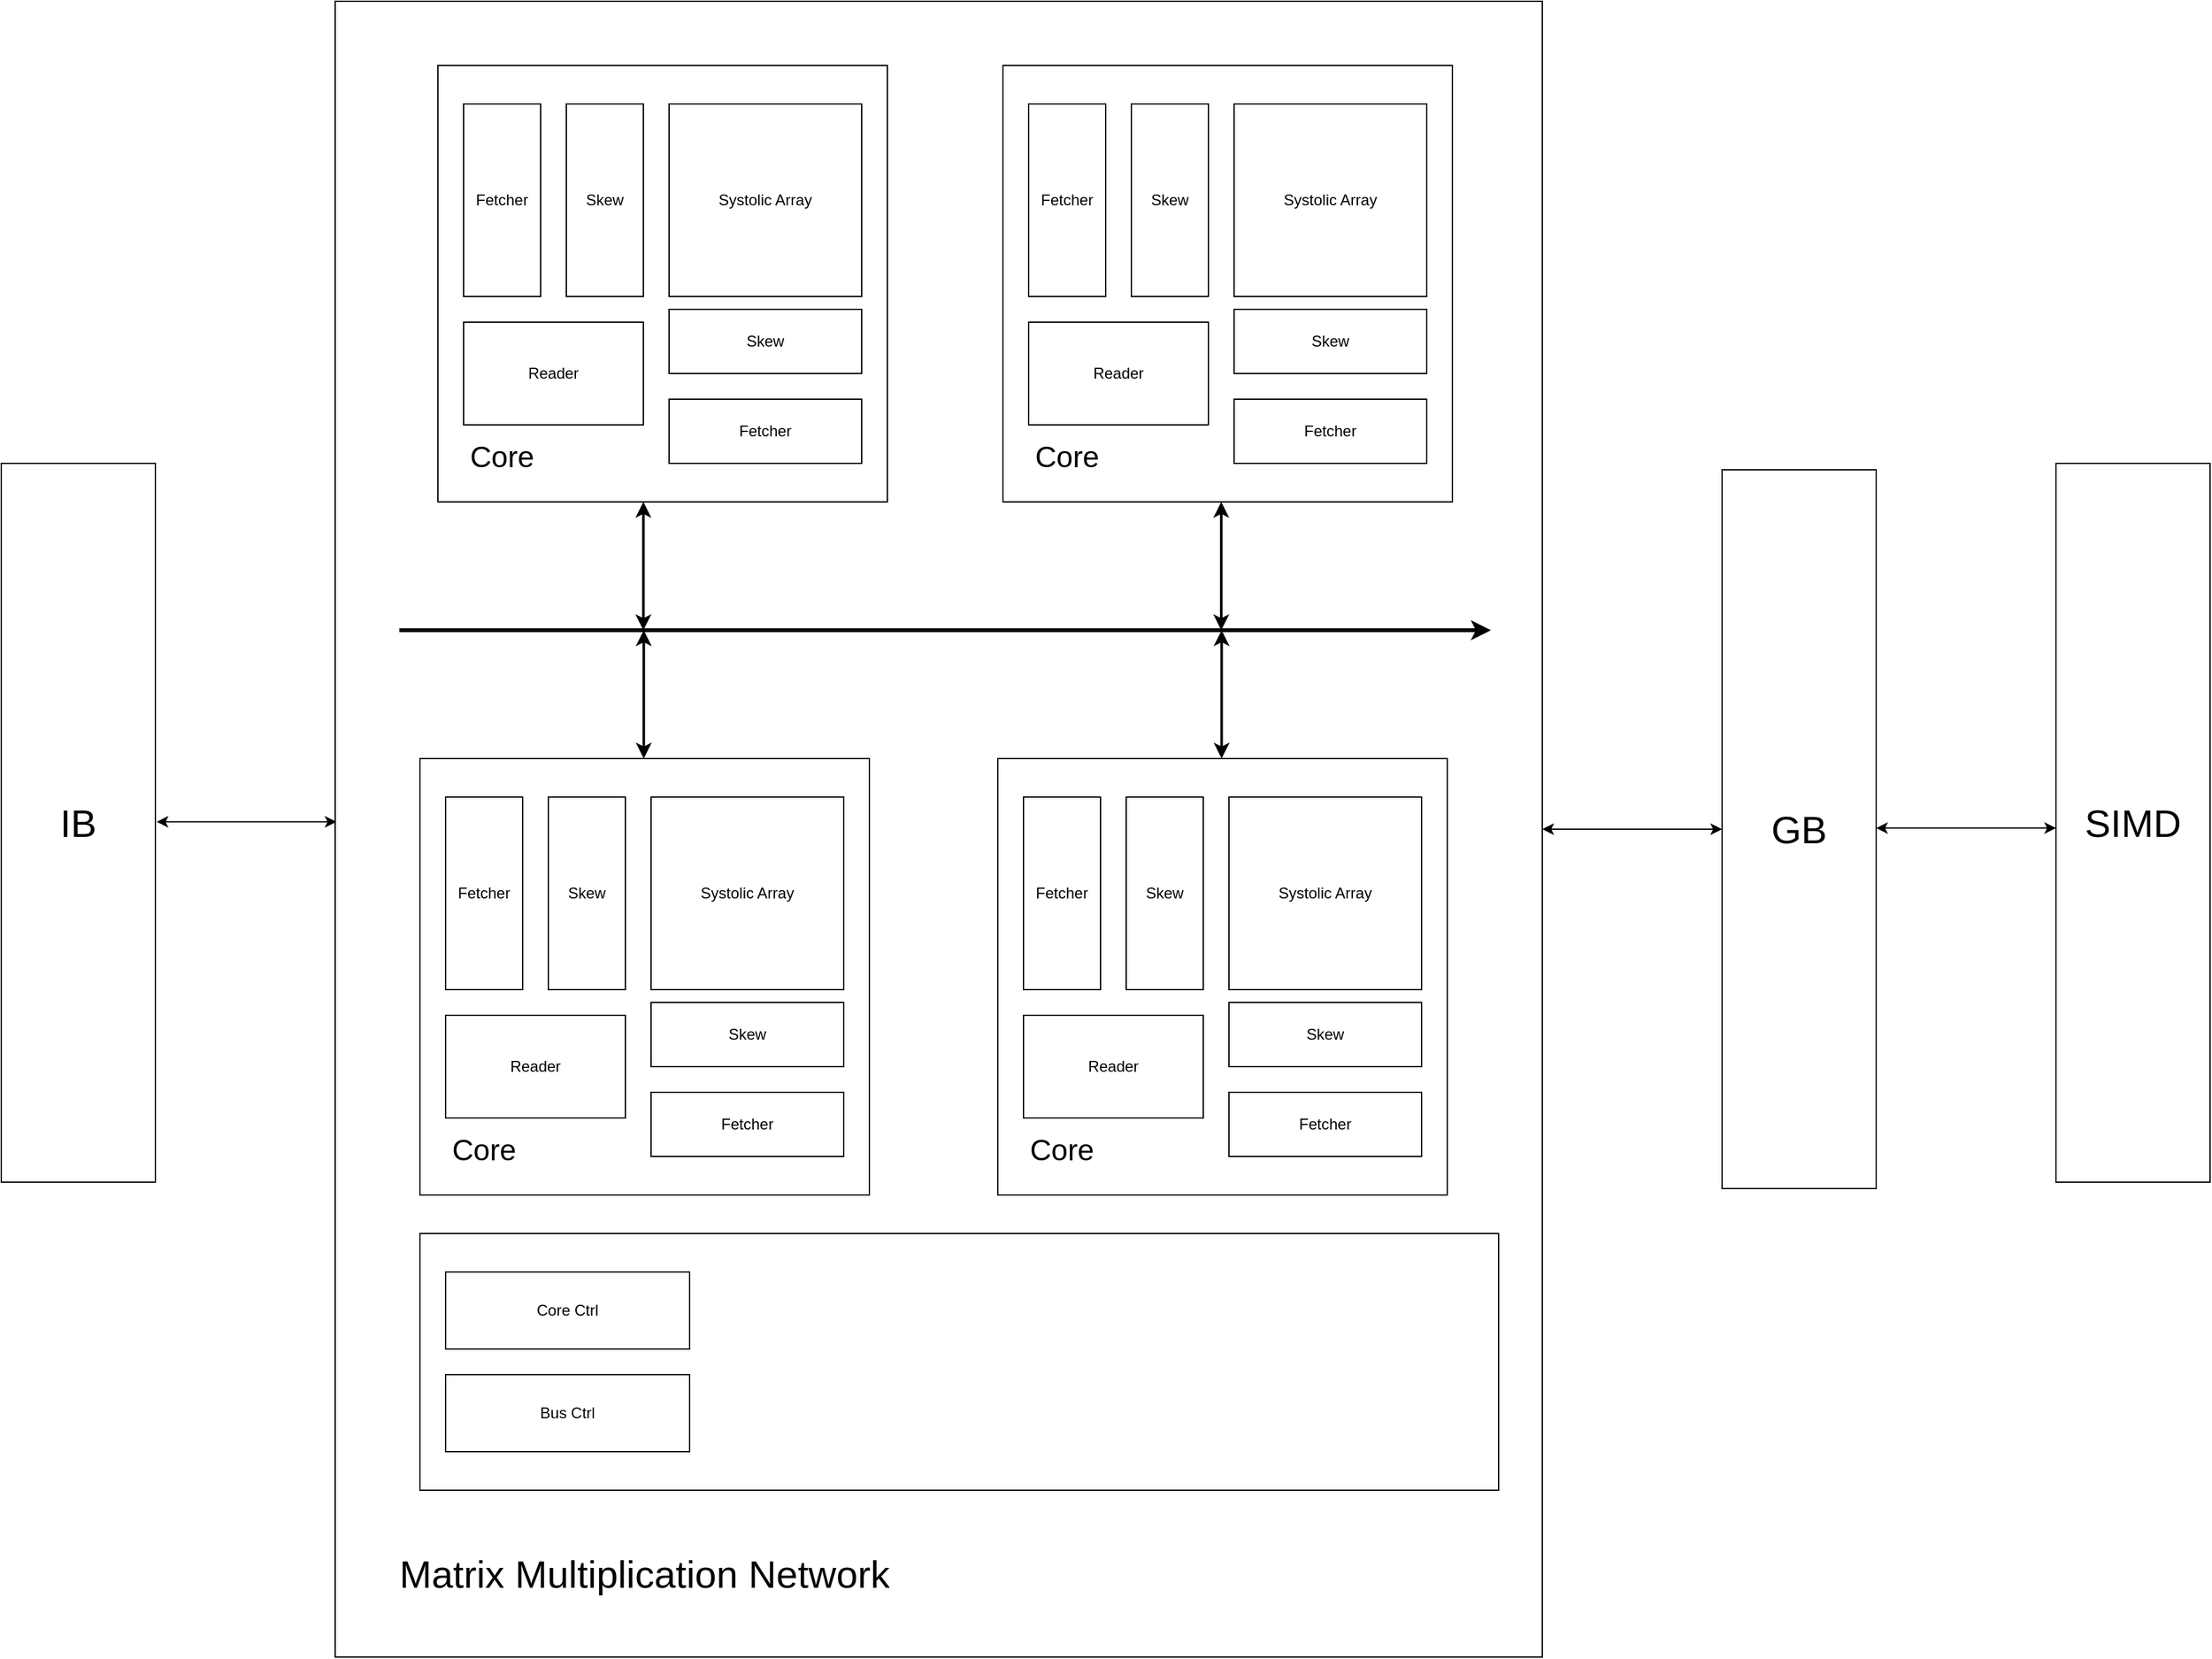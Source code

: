 <mxfile version="22.1.0" type="github">
  <diagram name="Page-1" id="BuLkYzYD_J0hkiu4NAHW">
    <mxGraphModel dx="2222" dy="967" grid="1" gridSize="10" guides="1" tooltips="1" connect="1" arrows="1" fold="1" page="1" pageScale="1" pageWidth="850" pageHeight="1100" math="0" shadow="0">
      <root>
        <mxCell id="0" />
        <mxCell id="1" parent="0" />
        <mxCell id="d6kypXudPr4pIB-ikCon-34" value="" style="rounded=0;whiteSpace=wrap;html=1;" vertex="1" parent="1">
          <mxGeometry x="40" y="160" width="940" height="1290" as="geometry" />
        </mxCell>
        <mxCell id="Rb40YyXB7E7N2DCQwQ0s-6" value="&lt;font style=&quot;font-size: 30px;&quot;&gt;IB&lt;/font&gt;" style="rounded=0;whiteSpace=wrap;html=1;" parent="1" vertex="1">
          <mxGeometry x="-220" y="520" width="120" height="560" as="geometry" />
        </mxCell>
        <mxCell id="Rb40YyXB7E7N2DCQwQ0s-7" value="" style="endArrow=classic;html=1;rounded=0;strokeWidth=3;" parent="1" edge="1">
          <mxGeometry width="50" height="50" relative="1" as="geometry">
            <mxPoint x="90" y="650" as="sourcePoint" />
            <mxPoint x="940" y="650" as="targetPoint" />
          </mxGeometry>
        </mxCell>
        <mxCell id="d6kypXudPr4pIB-ikCon-36" value="" style="rounded=0;whiteSpace=wrap;html=1;" vertex="1" parent="1">
          <mxGeometry x="106" y="1120" width="840" height="200" as="geometry" />
        </mxCell>
        <mxCell id="Rb40YyXB7E7N2DCQwQ0s-8" value="" style="endArrow=classic;html=1;rounded=0;entryX=0.5;entryY=1;entryDx=0;entryDy=0;startArrow=classic;startFill=1;strokeWidth=2;" parent="1" edge="1">
          <mxGeometry width="50" height="50" relative="1" as="geometry">
            <mxPoint x="280" y="650" as="sourcePoint" />
            <mxPoint x="280.0" y="550" as="targetPoint" />
          </mxGeometry>
        </mxCell>
        <mxCell id="Rb40YyXB7E7N2DCQwQ0s-15" value="Bus Ctrl" style="rounded=0;whiteSpace=wrap;html=1;" parent="1" vertex="1">
          <mxGeometry x="126" y="1230" width="190" height="60" as="geometry" />
        </mxCell>
        <mxCell id="Rb40YyXB7E7N2DCQwQ0s-24" value="" style="endArrow=classic;html=1;rounded=0;entryX=0.5;entryY=1;entryDx=0;entryDy=0;startArrow=classic;startFill=1;strokeWidth=2;" parent="1" edge="1">
          <mxGeometry width="50" height="50" relative="1" as="geometry">
            <mxPoint x="730" y="650" as="sourcePoint" />
            <mxPoint x="730.0" y="550" as="targetPoint" />
          </mxGeometry>
        </mxCell>
        <mxCell id="Rb40YyXB7E7N2DCQwQ0s-25" value="Core Ctrl" style="rounded=0;whiteSpace=wrap;html=1;" parent="1" vertex="1">
          <mxGeometry x="126" y="1150" width="190" height="60" as="geometry" />
        </mxCell>
        <mxCell id="d6kypXudPr4pIB-ikCon-1" value="" style="group" vertex="1" connectable="0" parent="1">
          <mxGeometry x="120" y="210" width="350" height="340" as="geometry" />
        </mxCell>
        <mxCell id="Rb40YyXB7E7N2DCQwQ0s-11" value="" style="rounded=0;whiteSpace=wrap;html=1;fillColor=default;" parent="d6kypXudPr4pIB-ikCon-1" vertex="1">
          <mxGeometry width="350" height="340" as="geometry" />
        </mxCell>
        <mxCell id="Rb40YyXB7E7N2DCQwQ0s-1" value="Systolic Array" style="whiteSpace=wrap;html=1;aspect=fixed;" parent="d6kypXudPr4pIB-ikCon-1" vertex="1">
          <mxGeometry x="180" y="30" width="150" height="150" as="geometry" />
        </mxCell>
        <mxCell id="Rb40YyXB7E7N2DCQwQ0s-2" value="Skew" style="rounded=0;whiteSpace=wrap;html=1;" parent="d6kypXudPr4pIB-ikCon-1" vertex="1">
          <mxGeometry x="100" y="30" width="60" height="150" as="geometry" />
        </mxCell>
        <mxCell id="Rb40YyXB7E7N2DCQwQ0s-3" value="Skew" style="rounded=0;whiteSpace=wrap;html=1;" parent="d6kypXudPr4pIB-ikCon-1" vertex="1">
          <mxGeometry x="180" y="190" width="150" height="50" as="geometry" />
        </mxCell>
        <mxCell id="Rb40YyXB7E7N2DCQwQ0s-4" value="Fetcher" style="rounded=0;whiteSpace=wrap;html=1;" parent="d6kypXudPr4pIB-ikCon-1" vertex="1">
          <mxGeometry x="20" y="30" width="60" height="150" as="geometry" />
        </mxCell>
        <mxCell id="Rb40YyXB7E7N2DCQwQ0s-5" value="Fetcher" style="rounded=0;whiteSpace=wrap;html=1;" parent="d6kypXudPr4pIB-ikCon-1" vertex="1">
          <mxGeometry x="180" y="260" width="150" height="50" as="geometry" />
        </mxCell>
        <mxCell id="Rb40YyXB7E7N2DCQwQ0s-12" value="Core" style="text;html=1;strokeColor=none;fillColor=none;align=center;verticalAlign=middle;whiteSpace=wrap;rounded=0;fontSize=23;" parent="d6kypXudPr4pIB-ikCon-1" vertex="1">
          <mxGeometry x="20" y="290" width="60" height="30" as="geometry" />
        </mxCell>
        <mxCell id="Rb40YyXB7E7N2DCQwQ0s-13" value="Reader" style="rounded=0;whiteSpace=wrap;html=1;" parent="d6kypXudPr4pIB-ikCon-1" vertex="1">
          <mxGeometry x="20" y="200" width="140" height="80" as="geometry" />
        </mxCell>
        <mxCell id="d6kypXudPr4pIB-ikCon-2" value="" style="group" vertex="1" connectable="0" parent="1">
          <mxGeometry x="560" y="210" width="350" height="340" as="geometry" />
        </mxCell>
        <mxCell id="Rb40YyXB7E7N2DCQwQ0s-16" value="" style="rounded=0;whiteSpace=wrap;html=1;fillColor=default;" parent="d6kypXudPr4pIB-ikCon-2" vertex="1">
          <mxGeometry width="350" height="340" as="geometry" />
        </mxCell>
        <mxCell id="Rb40YyXB7E7N2DCQwQ0s-17" value="Systolic Array" style="whiteSpace=wrap;html=1;aspect=fixed;" parent="d6kypXudPr4pIB-ikCon-2" vertex="1">
          <mxGeometry x="180" y="30" width="150" height="150" as="geometry" />
        </mxCell>
        <mxCell id="Rb40YyXB7E7N2DCQwQ0s-18" value="Skew" style="rounded=0;whiteSpace=wrap;html=1;" parent="d6kypXudPr4pIB-ikCon-2" vertex="1">
          <mxGeometry x="100" y="30" width="60" height="150" as="geometry" />
        </mxCell>
        <mxCell id="Rb40YyXB7E7N2DCQwQ0s-19" value="Skew" style="rounded=0;whiteSpace=wrap;html=1;" parent="d6kypXudPr4pIB-ikCon-2" vertex="1">
          <mxGeometry x="180" y="190" width="150" height="50" as="geometry" />
        </mxCell>
        <mxCell id="Rb40YyXB7E7N2DCQwQ0s-20" value="Fetcher" style="rounded=0;whiteSpace=wrap;html=1;" parent="d6kypXudPr4pIB-ikCon-2" vertex="1">
          <mxGeometry x="20" y="30" width="60" height="150" as="geometry" />
        </mxCell>
        <mxCell id="Rb40YyXB7E7N2DCQwQ0s-21" value="Fetcher" style="rounded=0;whiteSpace=wrap;html=1;" parent="d6kypXudPr4pIB-ikCon-2" vertex="1">
          <mxGeometry x="180" y="260" width="150" height="50" as="geometry" />
        </mxCell>
        <mxCell id="Rb40YyXB7E7N2DCQwQ0s-22" value="Core" style="text;html=1;strokeColor=none;fillColor=none;align=center;verticalAlign=middle;whiteSpace=wrap;rounded=0;fontSize=23;" parent="d6kypXudPr4pIB-ikCon-2" vertex="1">
          <mxGeometry x="20" y="290" width="60" height="30" as="geometry" />
        </mxCell>
        <mxCell id="Rb40YyXB7E7N2DCQwQ0s-23" value="Reader" style="rounded=0;whiteSpace=wrap;html=1;" parent="d6kypXudPr4pIB-ikCon-2" vertex="1">
          <mxGeometry x="20" y="200" width="140" height="80" as="geometry" />
        </mxCell>
        <mxCell id="d6kypXudPr4pIB-ikCon-21" value="" style="endArrow=classic;html=1;rounded=0;entryX=0.5;entryY=1;entryDx=0;entryDy=0;startArrow=classic;startFill=1;strokeWidth=2;" edge="1" parent="1">
          <mxGeometry width="50" height="50" relative="1" as="geometry">
            <mxPoint x="280.29" y="750" as="sourcePoint" />
            <mxPoint x="280.29" y="650" as="targetPoint" />
          </mxGeometry>
        </mxCell>
        <mxCell id="d6kypXudPr4pIB-ikCon-22" value="" style="group" vertex="1" connectable="0" parent="1">
          <mxGeometry x="106" y="750" width="350" height="340" as="geometry" />
        </mxCell>
        <mxCell id="d6kypXudPr4pIB-ikCon-13" value="" style="rounded=0;whiteSpace=wrap;html=1;fillColor=default;" vertex="1" parent="d6kypXudPr4pIB-ikCon-22">
          <mxGeometry width="350" height="340" as="geometry" />
        </mxCell>
        <mxCell id="d6kypXudPr4pIB-ikCon-17" value="Fetcher" style="rounded=0;whiteSpace=wrap;html=1;" vertex="1" parent="d6kypXudPr4pIB-ikCon-22">
          <mxGeometry x="20" y="30" width="60" height="150" as="geometry" />
        </mxCell>
        <mxCell id="d6kypXudPr4pIB-ikCon-15" value="Skew" style="rounded=0;whiteSpace=wrap;html=1;" vertex="1" parent="d6kypXudPr4pIB-ikCon-22">
          <mxGeometry x="100" y="30" width="60" height="150" as="geometry" />
        </mxCell>
        <mxCell id="d6kypXudPr4pIB-ikCon-14" value="Systolic Array" style="whiteSpace=wrap;html=1;aspect=fixed;" vertex="1" parent="d6kypXudPr4pIB-ikCon-22">
          <mxGeometry x="180" y="30" width="150" height="150" as="geometry" />
        </mxCell>
        <mxCell id="d6kypXudPr4pIB-ikCon-20" value="Reader" style="rounded=0;whiteSpace=wrap;html=1;" vertex="1" parent="d6kypXudPr4pIB-ikCon-22">
          <mxGeometry x="20" y="200" width="140" height="80" as="geometry" />
        </mxCell>
        <mxCell id="d6kypXudPr4pIB-ikCon-19" value="Core" style="text;html=1;strokeColor=none;fillColor=none;align=center;verticalAlign=middle;whiteSpace=wrap;rounded=0;fontSize=23;" vertex="1" parent="d6kypXudPr4pIB-ikCon-22">
          <mxGeometry x="20" y="290" width="60" height="30" as="geometry" />
        </mxCell>
        <mxCell id="d6kypXudPr4pIB-ikCon-16" value="Skew" style="rounded=0;whiteSpace=wrap;html=1;" vertex="1" parent="d6kypXudPr4pIB-ikCon-22">
          <mxGeometry x="180" y="190" width="150" height="50" as="geometry" />
        </mxCell>
        <mxCell id="d6kypXudPr4pIB-ikCon-18" value="Fetcher" style="rounded=0;whiteSpace=wrap;html=1;" vertex="1" parent="d6kypXudPr4pIB-ikCon-22">
          <mxGeometry x="180" y="260" width="150" height="50" as="geometry" />
        </mxCell>
        <mxCell id="d6kypXudPr4pIB-ikCon-23" value="" style="endArrow=classic;html=1;rounded=0;entryX=0.5;entryY=1;entryDx=0;entryDy=0;startArrow=classic;startFill=1;strokeWidth=2;" edge="1" parent="1">
          <mxGeometry width="50" height="50" relative="1" as="geometry">
            <mxPoint x="730.29" y="750" as="sourcePoint" />
            <mxPoint x="730.29" y="650" as="targetPoint" />
          </mxGeometry>
        </mxCell>
        <mxCell id="d6kypXudPr4pIB-ikCon-24" value="" style="group" vertex="1" connectable="0" parent="1">
          <mxGeometry x="556" y="750" width="350" height="340" as="geometry" />
        </mxCell>
        <mxCell id="d6kypXudPr4pIB-ikCon-25" value="" style="rounded=0;whiteSpace=wrap;html=1;fillColor=default;" vertex="1" parent="d6kypXudPr4pIB-ikCon-24">
          <mxGeometry width="350" height="340" as="geometry" />
        </mxCell>
        <mxCell id="d6kypXudPr4pIB-ikCon-26" value="Fetcher" style="rounded=0;whiteSpace=wrap;html=1;" vertex="1" parent="d6kypXudPr4pIB-ikCon-24">
          <mxGeometry x="20" y="30" width="60" height="150" as="geometry" />
        </mxCell>
        <mxCell id="d6kypXudPr4pIB-ikCon-27" value="Skew" style="rounded=0;whiteSpace=wrap;html=1;" vertex="1" parent="d6kypXudPr4pIB-ikCon-24">
          <mxGeometry x="100" y="30" width="60" height="150" as="geometry" />
        </mxCell>
        <mxCell id="d6kypXudPr4pIB-ikCon-28" value="Systolic Array" style="whiteSpace=wrap;html=1;aspect=fixed;" vertex="1" parent="d6kypXudPr4pIB-ikCon-24">
          <mxGeometry x="180" y="30" width="150" height="150" as="geometry" />
        </mxCell>
        <mxCell id="d6kypXudPr4pIB-ikCon-29" value="Reader" style="rounded=0;whiteSpace=wrap;html=1;" vertex="1" parent="d6kypXudPr4pIB-ikCon-24">
          <mxGeometry x="20" y="200" width="140" height="80" as="geometry" />
        </mxCell>
        <mxCell id="d6kypXudPr4pIB-ikCon-30" value="Core" style="text;html=1;strokeColor=none;fillColor=none;align=center;verticalAlign=middle;whiteSpace=wrap;rounded=0;fontSize=23;" vertex="1" parent="d6kypXudPr4pIB-ikCon-24">
          <mxGeometry x="20" y="290" width="60" height="30" as="geometry" />
        </mxCell>
        <mxCell id="d6kypXudPr4pIB-ikCon-31" value="Skew" style="rounded=0;whiteSpace=wrap;html=1;" vertex="1" parent="d6kypXudPr4pIB-ikCon-24">
          <mxGeometry x="180" y="190" width="150" height="50" as="geometry" />
        </mxCell>
        <mxCell id="d6kypXudPr4pIB-ikCon-32" value="Fetcher" style="rounded=0;whiteSpace=wrap;html=1;" vertex="1" parent="d6kypXudPr4pIB-ikCon-24">
          <mxGeometry x="180" y="260" width="150" height="50" as="geometry" />
        </mxCell>
        <mxCell id="d6kypXudPr4pIB-ikCon-35" value="&lt;font style=&quot;font-size: 30px;&quot;&gt;Matrix Multiplication Network&lt;/font&gt;" style="text;html=1;strokeColor=none;fillColor=none;align=center;verticalAlign=middle;whiteSpace=wrap;rounded=0;" vertex="1" parent="1">
          <mxGeometry x="41" y="1340" width="480" height="90" as="geometry" />
        </mxCell>
        <mxCell id="d6kypXudPr4pIB-ikCon-38" value="&lt;font style=&quot;font-size: 30px;&quot;&gt;GB&lt;/font&gt;" style="rounded=0;whiteSpace=wrap;html=1;" vertex="1" parent="1">
          <mxGeometry x="1120" y="525" width="120" height="560" as="geometry" />
        </mxCell>
        <mxCell id="d6kypXudPr4pIB-ikCon-39" value="&lt;font style=&quot;font-size: 30px;&quot;&gt;SIMD&lt;/font&gt;" style="rounded=0;whiteSpace=wrap;html=1;" vertex="1" parent="1">
          <mxGeometry x="1380" y="520" width="120" height="560" as="geometry" />
        </mxCell>
        <mxCell id="d6kypXudPr4pIB-ikCon-40" value="" style="endArrow=classic;startArrow=classic;html=1;rounded=0;entryX=0;entryY=0.5;entryDx=0;entryDy=0;exitX=1;exitY=0.5;exitDx=0;exitDy=0;" edge="1" parent="1" source="d6kypXudPr4pIB-ikCon-34" target="d6kypXudPr4pIB-ikCon-38">
          <mxGeometry width="50" height="50" relative="1" as="geometry">
            <mxPoint x="940" y="900" as="sourcePoint" />
            <mxPoint x="990" y="850" as="targetPoint" />
          </mxGeometry>
        </mxCell>
        <mxCell id="d6kypXudPr4pIB-ikCon-41" value="" style="endArrow=classic;startArrow=classic;html=1;rounded=0;entryX=0;entryY=0.5;entryDx=0;entryDy=0;exitX=1;exitY=0.5;exitDx=0;exitDy=0;" edge="1" parent="1">
          <mxGeometry width="50" height="50" relative="1" as="geometry">
            <mxPoint x="1240" y="804.17" as="sourcePoint" />
            <mxPoint x="1380" y="804.17" as="targetPoint" />
          </mxGeometry>
        </mxCell>
        <mxCell id="d6kypXudPr4pIB-ikCon-42" value="" style="endArrow=classic;startArrow=classic;html=1;rounded=0;entryX=0;entryY=0.5;entryDx=0;entryDy=0;exitX=1;exitY=0.5;exitDx=0;exitDy=0;" edge="1" parent="1">
          <mxGeometry width="50" height="50" relative="1" as="geometry">
            <mxPoint x="-99" y="799.29" as="sourcePoint" />
            <mxPoint x="41" y="799.29" as="targetPoint" />
          </mxGeometry>
        </mxCell>
      </root>
    </mxGraphModel>
  </diagram>
</mxfile>
